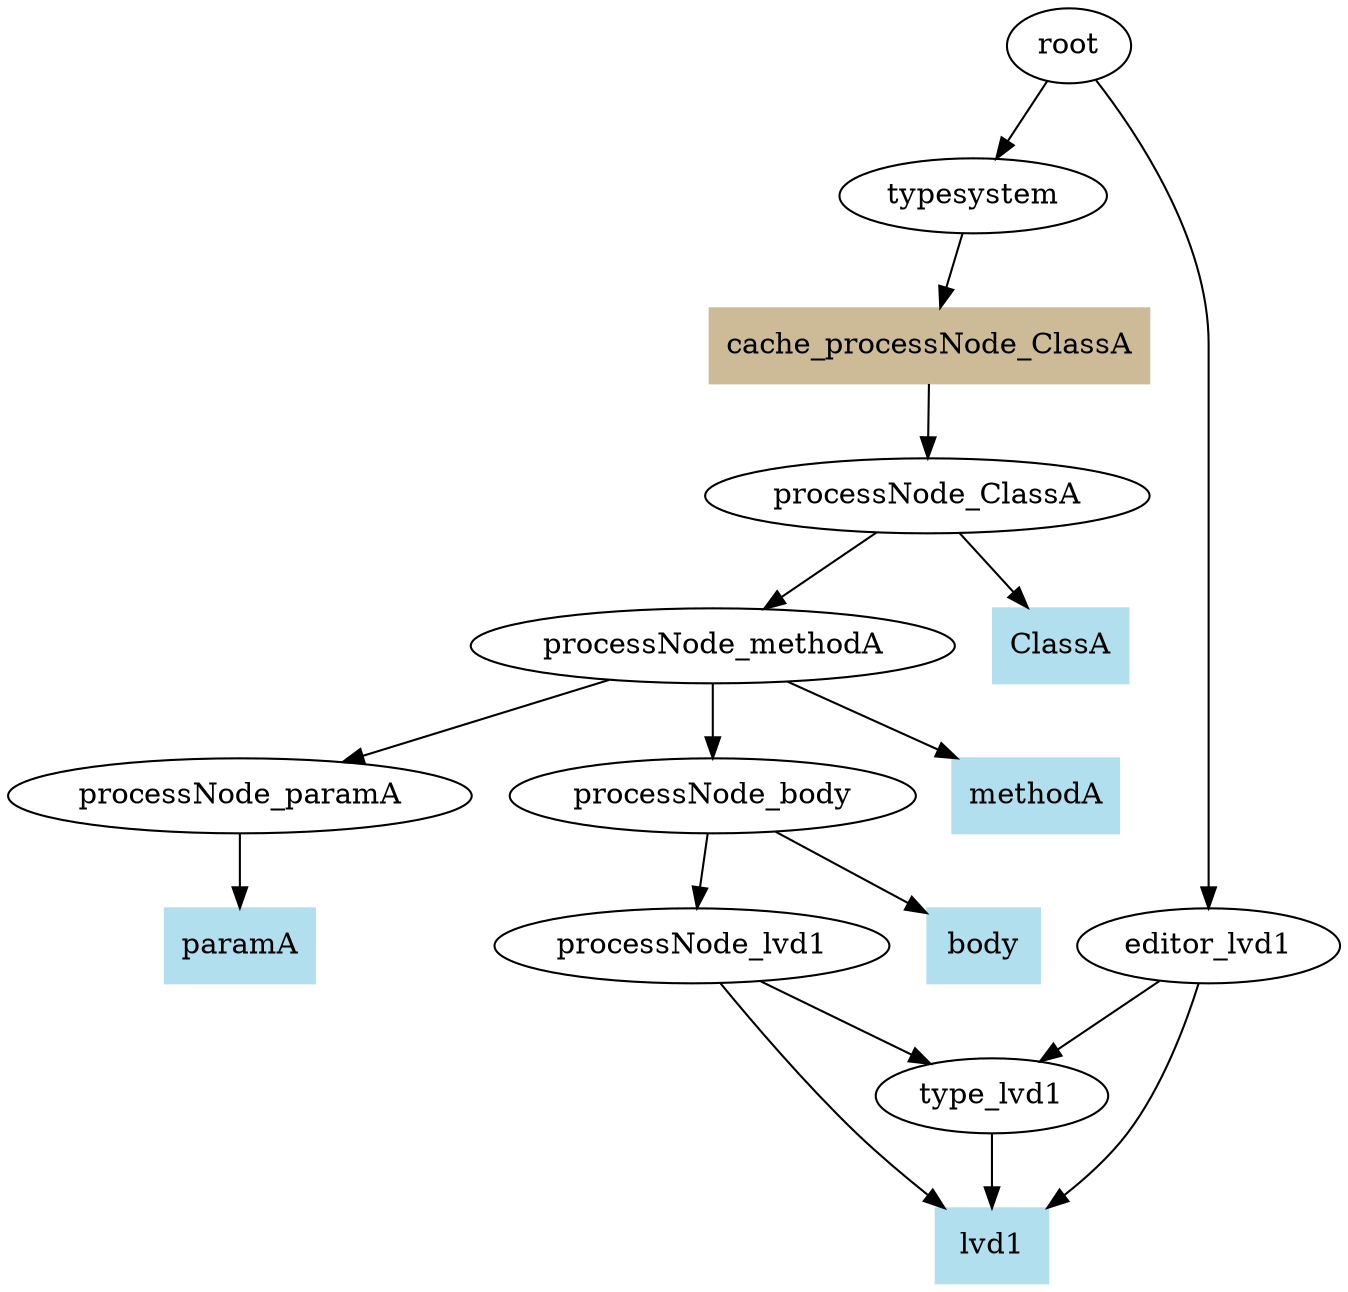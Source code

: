 digraph dependencyGraph {

    typesystem
    processNode_ClassA
    processNode_methodA
    processNode_paramA
    processNode_body
    processNode_lvd1

    typesystem -> cache_processNode_ClassA
    processNode_ClassA -> processNode_methodA
    processNode_methodA -> processNode_paramA
    processNode_methodA -> processNode_body
    processNode_body -> processNode_lvd1

    processNode_lvd1 -> type_lvd1


    editor_lvd1 -> type_lvd1

    ClassA [color=lightblue2, shape=box, style=filled]
    methodA [color=lightblue2, shape=box, style=filled]
    paramA [color=lightblue2, shape=box, style=filled]
    body [color=lightblue2, shape=box, style=filled]
    lvd1 [color=lightblue2, shape=box, style=filled]
    processNode_ClassA -> ClassA
    processNode_methodA -> methodA
    processNode_paramA -> paramA
    processNode_body -> body
    processNode_lvd1 -> lvd1
    type_lvd1 -> lvd1
    editor_lvd1 -> lvd1

    root -> editor_lvd1
    root -> typesystem

    cache_processNode_ClassA  [color=wheat3, shape=box, style=filled]
    cache_processNode_ClassA -> processNode_ClassA

}

